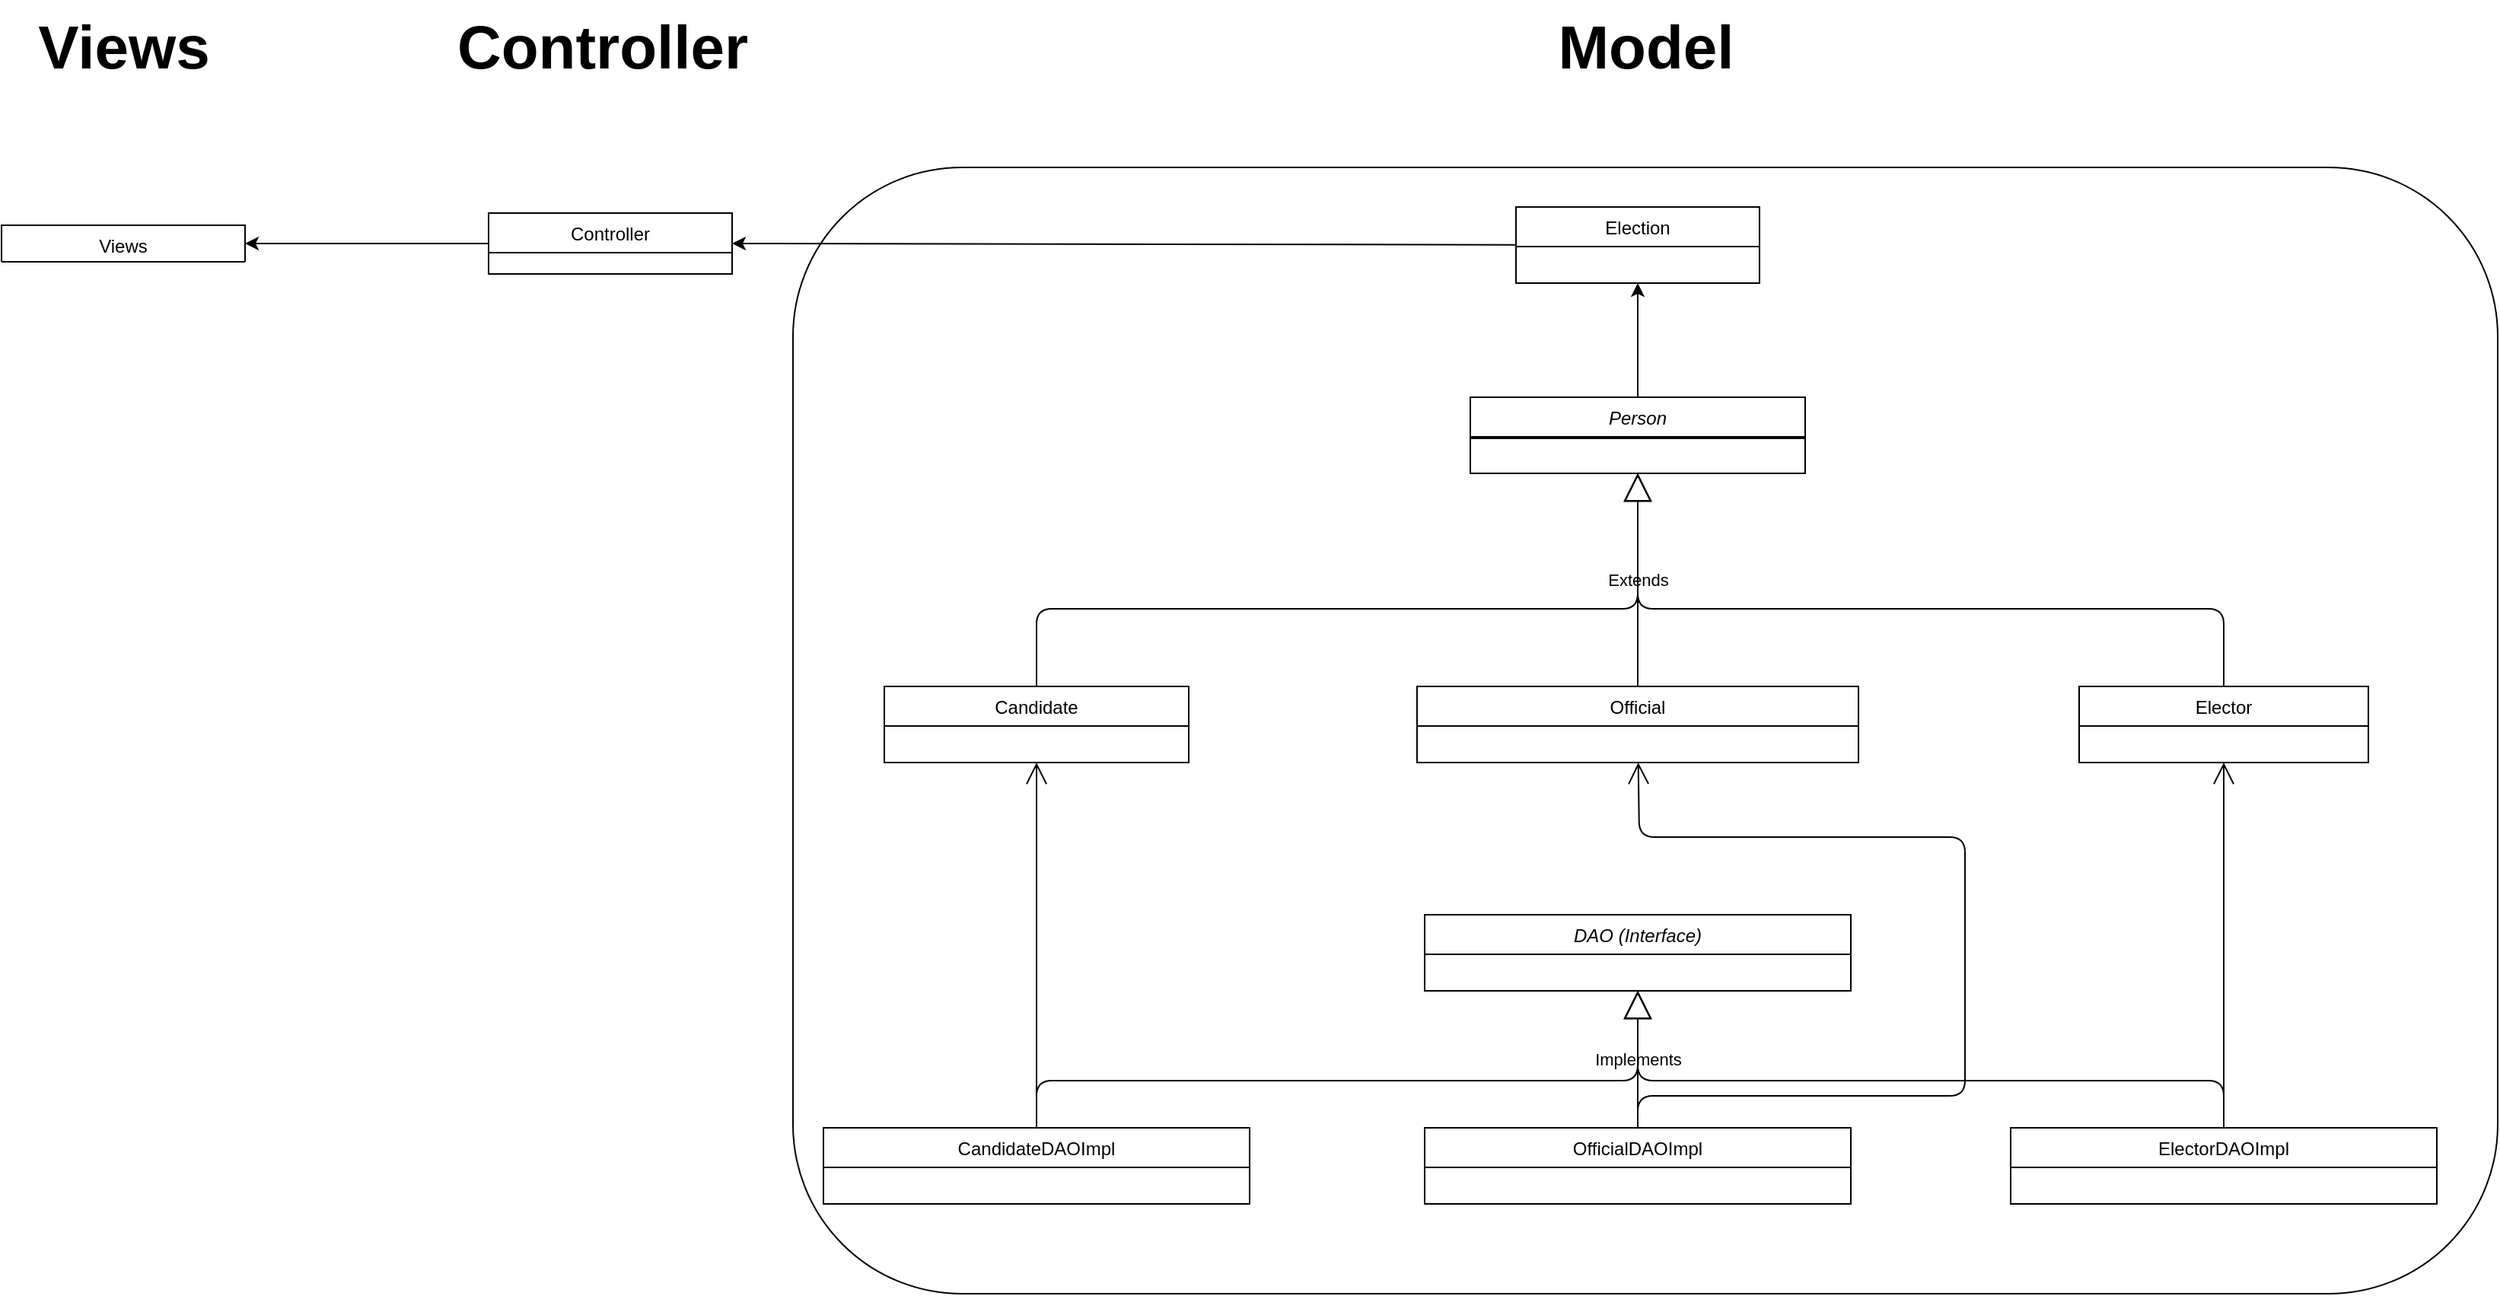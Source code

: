<mxfile version="13.10.4" type="device"><diagram id="b8QUYVYPgzp-Au4dcvHM" name="Page-1"><mxGraphModel dx="2067" dy="1858" grid="1" gridSize="10" guides="1" tooltips="1" connect="1" arrows="1" fold="1" page="1" pageScale="1" pageWidth="827" pageHeight="1169" math="0" shadow="0"><root><mxCell id="0"/><mxCell id="1" parent="0"/><mxCell id="kXqFV4aDgzC-gOx43QpG-38" value="" style="rounded=1;whiteSpace=wrap;html=1;" vertex="1" parent="1"><mxGeometry x="-200" y="-980" width="1120" height="740" as="geometry"/></mxCell><mxCell id="kXqFV4aDgzC-gOx43QpG-1" value="Election" style="swimlane;fontStyle=0;align=center;verticalAlign=top;childLayout=stackLayout;horizontal=1;startSize=26;horizontalStack=0;resizeParent=1;resizeLast=0;collapsible=1;marginBottom=0;rounded=0;shadow=0;strokeWidth=1;" vertex="1" parent="1"><mxGeometry x="275" y="-954" width="160" height="50" as="geometry"><mxRectangle x="340" y="380" width="170" height="26" as="alternateBounds"/></mxGeometry></mxCell><mxCell id="kXqFV4aDgzC-gOx43QpG-5" value="Controller" style="swimlane;fontStyle=0;align=center;verticalAlign=top;childLayout=stackLayout;horizontal=1;startSize=26;horizontalStack=0;resizeParent=1;resizeLast=0;collapsible=1;marginBottom=0;rounded=0;shadow=0;strokeWidth=1;" vertex="1" parent="1"><mxGeometry x="-400" y="-950" width="160" height="40" as="geometry"><mxRectangle x="340" y="380" width="170" height="26" as="alternateBounds"/></mxGeometry></mxCell><mxCell id="kXqFV4aDgzC-gOx43QpG-7" value="Views" style="swimlane;fontStyle=0;align=center;verticalAlign=top;childLayout=stackLayout;horizontal=1;startSize=26;horizontalStack=0;resizeParent=1;resizeLast=0;collapsible=1;marginBottom=0;rounded=0;shadow=0;strokeWidth=1;" vertex="1" parent="1"><mxGeometry x="-720" y="-942" width="160" height="24" as="geometry"><mxRectangle x="340" y="380" width="170" height="26" as="alternateBounds"/></mxGeometry></mxCell><mxCell id="kXqFV4aDgzC-gOx43QpG-10" value="" style="endArrow=classic;html=1;entryX=1;entryY=0.5;entryDx=0;entryDy=0;" edge="1" parent="1" source="kXqFV4aDgzC-gOx43QpG-1" target="kXqFV4aDgzC-gOx43QpG-5"><mxGeometry width="50" height="50" relative="1" as="geometry"><mxPoint x="-360" y="-850" as="sourcePoint"/><mxPoint x="-310" y="-900" as="targetPoint"/></mxGeometry></mxCell><mxCell id="kXqFV4aDgzC-gOx43QpG-11" value="" style="endArrow=classic;html=1;entryX=1;entryY=0.5;entryDx=0;entryDy=0;exitX=0;exitY=0.5;exitDx=0;exitDy=0;" edge="1" parent="1" source="kXqFV4aDgzC-gOx43QpG-5" target="kXqFV4aDgzC-gOx43QpG-7"><mxGeometry width="50" height="50" relative="1" as="geometry"><mxPoint x="-360" y="-850" as="sourcePoint"/><mxPoint x="-310" y="-900" as="targetPoint"/></mxGeometry></mxCell><mxCell id="kXqFV4aDgzC-gOx43QpG-12" value="Official" style="swimlane;fontStyle=0;align=center;verticalAlign=top;childLayout=stackLayout;horizontal=1;startSize=26;horizontalStack=0;resizeParent=1;resizeLast=0;collapsible=1;marginBottom=0;rounded=0;shadow=0;strokeWidth=1;" vertex="1" parent="1"><mxGeometry x="210" y="-639" width="290" height="50" as="geometry"><mxRectangle x="550" y="140" width="160" height="26" as="alternateBounds"/></mxGeometry></mxCell><mxCell id="kXqFV4aDgzC-gOx43QpG-16" value="Candidate" style="swimlane;fontStyle=0;align=center;verticalAlign=top;childLayout=stackLayout;horizontal=1;startSize=26;horizontalStack=0;resizeParent=1;resizeLast=0;collapsible=1;marginBottom=0;rounded=0;shadow=0;strokeWidth=1;" vertex="1" parent="1"><mxGeometry x="-140" y="-639" width="200" height="50" as="geometry"><mxRectangle x="340" y="380" width="170" height="26" as="alternateBounds"/></mxGeometry></mxCell><mxCell id="kXqFV4aDgzC-gOx43QpG-20" value="Elector" style="swimlane;fontStyle=0;align=center;verticalAlign=top;childLayout=stackLayout;horizontal=1;startSize=26;horizontalStack=0;resizeParent=1;resizeLast=0;collapsible=1;marginBottom=0;rounded=0;shadow=0;strokeWidth=1;" vertex="1" parent="1"><mxGeometry x="645" y="-639" width="190" height="50" as="geometry"><mxRectangle x="550" y="140" width="160" height="26" as="alternateBounds"/></mxGeometry></mxCell><mxCell id="kXqFV4aDgzC-gOx43QpG-24" value="Person" style="swimlane;fontStyle=2;align=center;verticalAlign=top;childLayout=stackLayout;horizontal=1;startSize=26;horizontalStack=0;resizeParent=1;resizeLast=0;collapsible=1;marginBottom=0;rounded=0;shadow=0;strokeWidth=1;" vertex="1" parent="1"><mxGeometry x="245" y="-829" width="220" height="50" as="geometry"><mxRectangle x="550" y="140" width="160" height="26" as="alternateBounds"/></mxGeometry></mxCell><mxCell id="kXqFV4aDgzC-gOx43QpG-26" value="" style="line;html=1;strokeWidth=1;align=left;verticalAlign=middle;spacingTop=-1;spacingLeft=3;spacingRight=3;rotatable=0;labelPosition=right;points=[];portConstraint=eastwest;" vertex="1" parent="kXqFV4aDgzC-gOx43QpG-24"><mxGeometry y="26" width="220" height="2" as="geometry"/></mxCell><mxCell id="kXqFV4aDgzC-gOx43QpG-28" value="DAO (Interface)" style="swimlane;fontStyle=2;align=center;verticalAlign=top;childLayout=stackLayout;horizontal=1;startSize=26;horizontalStack=0;resizeParent=1;resizeLast=0;collapsible=1;marginBottom=0;rounded=0;shadow=0;strokeWidth=1;" vertex="1" parent="1"><mxGeometry x="215" y="-489" width="280" height="50" as="geometry"><mxRectangle x="230" y="140" width="160" height="26" as="alternateBounds"/></mxGeometry></mxCell><mxCell id="kXqFV4aDgzC-gOx43QpG-32" value="CandidateDAOImpl" style="swimlane;fontStyle=0;align=center;verticalAlign=top;childLayout=stackLayout;horizontal=1;startSize=26;horizontalStack=0;resizeParent=1;resizeLast=0;collapsible=1;marginBottom=0;rounded=0;shadow=0;strokeWidth=1;" vertex="1" parent="1"><mxGeometry x="-180" y="-349" width="280" height="50" as="geometry"><mxRectangle x="230" y="140" width="160" height="26" as="alternateBounds"/></mxGeometry></mxCell><mxCell id="kXqFV4aDgzC-gOx43QpG-36" value="OfficialDAOImpl" style="swimlane;fontStyle=0;align=center;verticalAlign=top;childLayout=stackLayout;horizontal=1;startSize=26;horizontalStack=0;resizeParent=1;resizeLast=0;collapsible=1;marginBottom=0;rounded=0;shadow=0;strokeWidth=1;" vertex="1" parent="1"><mxGeometry x="215" y="-349" width="280" height="50" as="geometry"><mxRectangle x="230" y="140" width="160" height="26" as="alternateBounds"/></mxGeometry></mxCell><mxCell id="kXqFV4aDgzC-gOx43QpG-37" value="ElectorDAOImpl" style="swimlane;fontStyle=0;align=center;verticalAlign=top;childLayout=stackLayout;horizontal=1;startSize=26;horizontalStack=0;resizeParent=1;resizeLast=0;collapsible=1;marginBottom=0;rounded=0;shadow=0;strokeWidth=1;" vertex="1" parent="1"><mxGeometry x="600" y="-349" width="280" height="50" as="geometry"><mxRectangle x="230" y="140" width="160" height="26" as="alternateBounds"/></mxGeometry></mxCell><mxCell id="kXqFV4aDgzC-gOx43QpG-39" value="&lt;font style=&quot;font-size: 40px&quot;&gt;&lt;b&gt;Model&lt;/b&gt;&lt;/font&gt;" style="text;html=1;strokeColor=none;fillColor=none;align=center;verticalAlign=middle;whiteSpace=wrap;rounded=0;" vertex="1" parent="1"><mxGeometry x="287.5" y="-1090" width="145" height="60" as="geometry"/></mxCell><mxCell id="kXqFV4aDgzC-gOx43QpG-40" value="&lt;font style=&quot;font-size: 40px&quot;&gt;&lt;b&gt;Controller&lt;/b&gt;&lt;/font&gt;" style="text;html=1;strokeColor=none;fillColor=none;align=center;verticalAlign=middle;whiteSpace=wrap;rounded=0;" vertex="1" parent="1"><mxGeometry x="-440" y="-1090" width="230" height="60" as="geometry"/></mxCell><mxCell id="kXqFV4aDgzC-gOx43QpG-41" value="&lt;font style=&quot;font-size: 40px&quot;&gt;&lt;b&gt;Views&lt;/b&gt;&lt;/font&gt;" style="text;html=1;strokeColor=none;fillColor=none;align=center;verticalAlign=middle;whiteSpace=wrap;rounded=0;" vertex="1" parent="1"><mxGeometry x="-712.5" y="-1090" width="145" height="60" as="geometry"/></mxCell><mxCell id="kXqFV4aDgzC-gOx43QpG-42" value="" style="endArrow=classic;html=1;" edge="1" parent="1" source="kXqFV4aDgzC-gOx43QpG-24" target="kXqFV4aDgzC-gOx43QpG-1"><mxGeometry width="50" height="50" relative="1" as="geometry"><mxPoint x="330" y="-840" as="sourcePoint"/><mxPoint x="380" y="-890" as="targetPoint"/></mxGeometry></mxCell><mxCell id="kXqFV4aDgzC-gOx43QpG-43" value="Extends" style="endArrow=block;endSize=16;endFill=0;html=1;" edge="1" parent="1" source="kXqFV4aDgzC-gOx43QpG-12" target="kXqFV4aDgzC-gOx43QpG-24"><mxGeometry width="160" relative="1" as="geometry"><mxPoint x="270" y="-730" as="sourcePoint"/><mxPoint x="430" y="-730" as="targetPoint"/></mxGeometry></mxCell><mxCell id="kXqFV4aDgzC-gOx43QpG-45" value="" style="endArrow=block;endSize=16;endFill=0;html=1;" edge="1" parent="1" source="kXqFV4aDgzC-gOx43QpG-20" target="kXqFV4aDgzC-gOx43QpG-24"><mxGeometry width="160" relative="1" as="geometry"><mxPoint x="340" y="-730" as="sourcePoint"/><mxPoint x="500" y="-730" as="targetPoint"/><Array as="points"><mxPoint x="740" y="-690"/><mxPoint x="355" y="-690"/></Array></mxGeometry></mxCell><mxCell id="kXqFV4aDgzC-gOx43QpG-48" value="" style="endArrow=block;endSize=16;endFill=0;html=1;" edge="1" parent="1" source="kXqFV4aDgzC-gOx43QpG-16" target="kXqFV4aDgzC-gOx43QpG-24"><mxGeometry width="160" relative="1" as="geometry"><mxPoint x="210" y="-760" as="sourcePoint"/><mxPoint x="370" y="-760" as="targetPoint"/><Array as="points"><mxPoint x="-40" y="-690"/><mxPoint x="355" y="-690"/></Array></mxGeometry></mxCell><mxCell id="kXqFV4aDgzC-gOx43QpG-49" value="Implements" style="endArrow=block;endSize=16;endFill=0;html=1;" edge="1" parent="1" source="kXqFV4aDgzC-gOx43QpG-36" target="kXqFV4aDgzC-gOx43QpG-28"><mxGeometry width="160" relative="1" as="geometry"><mxPoint x="130" y="-450" as="sourcePoint"/><mxPoint x="290" y="-450" as="targetPoint"/></mxGeometry></mxCell><mxCell id="kXqFV4aDgzC-gOx43QpG-50" value="" style="endArrow=block;endSize=16;endFill=0;html=1;" edge="1" parent="1" source="kXqFV4aDgzC-gOx43QpG-37" target="kXqFV4aDgzC-gOx43QpG-28"><mxGeometry width="160" relative="1" as="geometry"><mxPoint x="365" y="-339" as="sourcePoint"/><mxPoint x="365" y="-429" as="targetPoint"/><Array as="points"><mxPoint x="740" y="-380"/><mxPoint x="355" y="-380"/></Array></mxGeometry></mxCell><mxCell id="kXqFV4aDgzC-gOx43QpG-52" value="" style="endArrow=block;endSize=16;endFill=0;html=1;" edge="1" parent="1" source="kXqFV4aDgzC-gOx43QpG-32" target="kXqFV4aDgzC-gOx43QpG-28"><mxGeometry width="160" relative="1" as="geometry"><mxPoint x="240" y="-370" as="sourcePoint"/><mxPoint x="400" y="-370" as="targetPoint"/><Array as="points"><mxPoint x="-40" y="-380"/><mxPoint x="355" y="-380"/></Array></mxGeometry></mxCell><mxCell id="kXqFV4aDgzC-gOx43QpG-53" value="" style="endArrow=open;endFill=1;endSize=12;html=1;" edge="1" parent="1" source="kXqFV4aDgzC-gOx43QpG-32" target="kXqFV4aDgzC-gOx43QpG-16"><mxGeometry width="160" relative="1" as="geometry"><mxPoint x="180" y="-460" as="sourcePoint"/><mxPoint x="340" y="-460" as="targetPoint"/></mxGeometry></mxCell><mxCell id="kXqFV4aDgzC-gOx43QpG-54" value="" style="endArrow=open;endFill=1;endSize=12;html=1;" edge="1" parent="1" source="kXqFV4aDgzC-gOx43QpG-36" target="kXqFV4aDgzC-gOx43QpG-12"><mxGeometry width="160" relative="1" as="geometry"><mxPoint x="210" y="-500" as="sourcePoint"/><mxPoint x="370" y="-500" as="targetPoint"/><Array as="points"><mxPoint x="355" y="-370"/><mxPoint x="570" y="-370"/><mxPoint x="570" y="-540"/><mxPoint x="356" y="-540"/></Array></mxGeometry></mxCell><mxCell id="kXqFV4aDgzC-gOx43QpG-55" value="" style="endArrow=open;endFill=1;endSize=12;html=1;" edge="1" parent="1" source="kXqFV4aDgzC-gOx43QpG-37" target="kXqFV4aDgzC-gOx43QpG-20"><mxGeometry width="160" relative="1" as="geometry"><mxPoint x="460" y="-500" as="sourcePoint"/><mxPoint x="620" y="-500" as="targetPoint"/></mxGeometry></mxCell></root></mxGraphModel></diagram></mxfile>